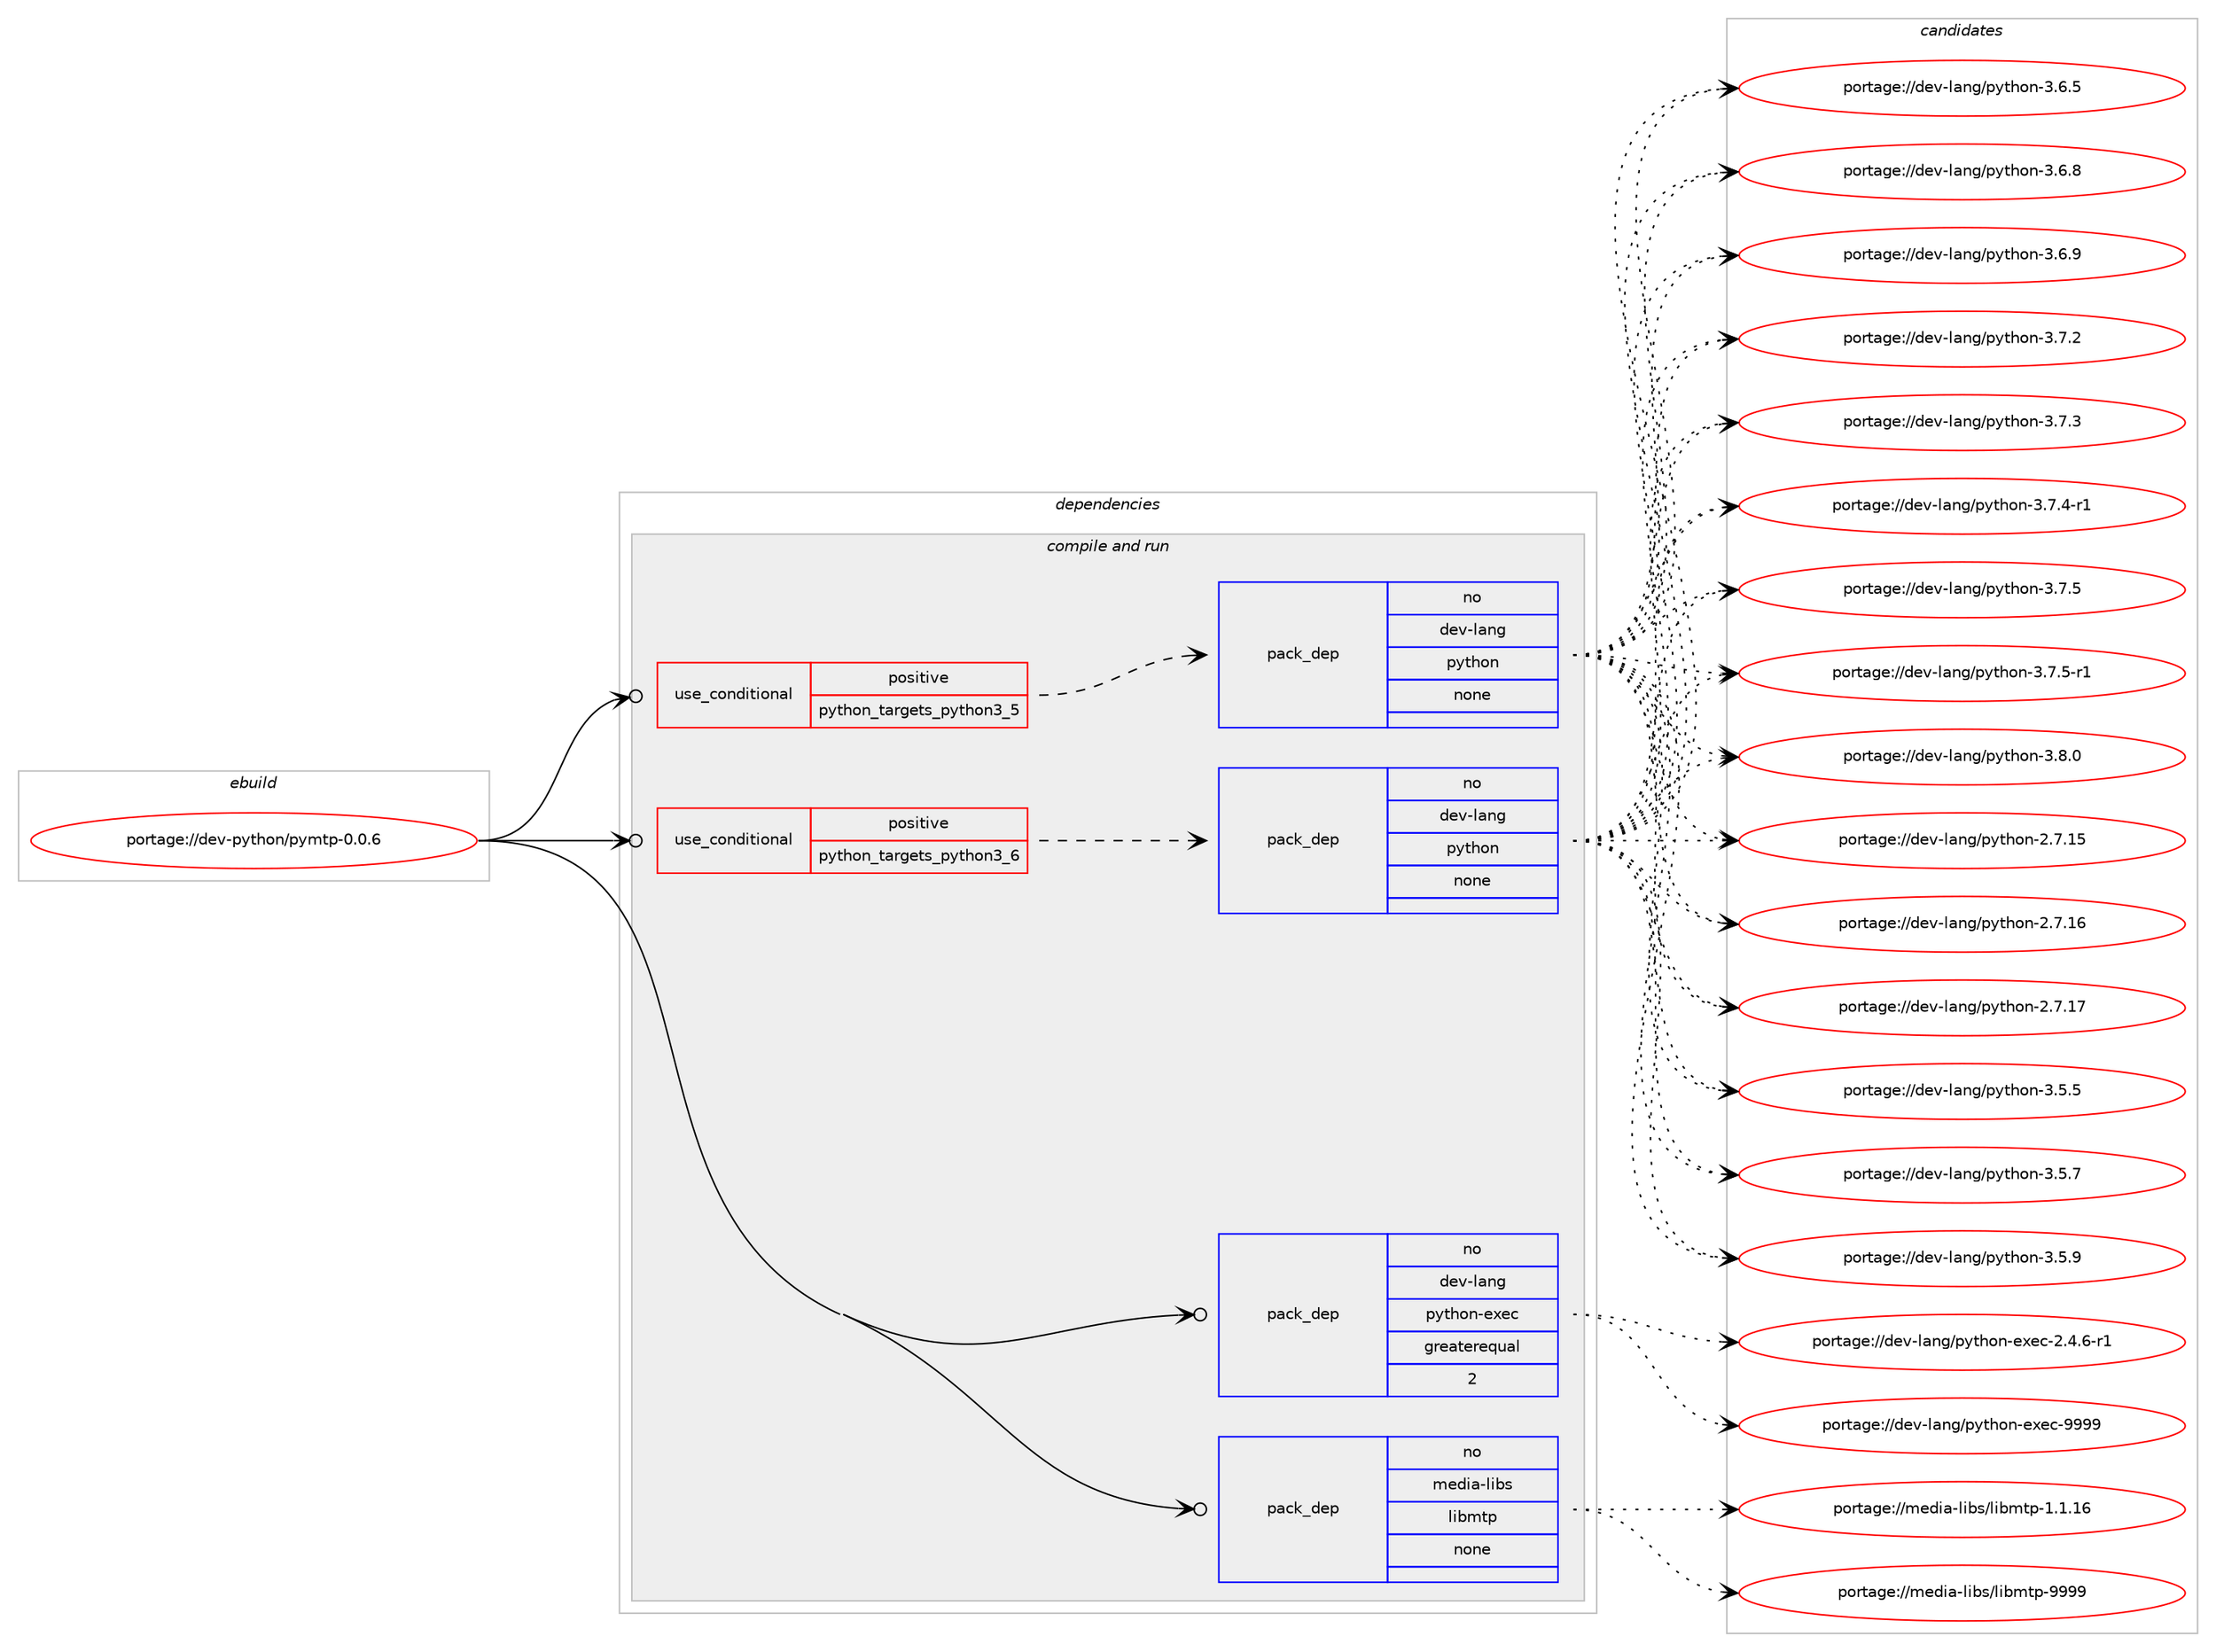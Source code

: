 digraph prolog {

# *************
# Graph options
# *************

newrank=true;
concentrate=true;
compound=true;
graph [rankdir=LR,fontname=Helvetica,fontsize=10,ranksep=1.5];#, ranksep=2.5, nodesep=0.2];
edge  [arrowhead=vee];
node  [fontname=Helvetica,fontsize=10];

# **********
# The ebuild
# **********

subgraph cluster_leftcol {
color=gray;
rank=same;
label=<<i>ebuild</i>>;
id [label="portage://dev-python/pymtp-0.0.6", color=red, width=4, href="../dev-python/pymtp-0.0.6.svg"];
}

# ****************
# The dependencies
# ****************

subgraph cluster_midcol {
color=gray;
label=<<i>dependencies</i>>;
subgraph cluster_compile {
fillcolor="#eeeeee";
style=filled;
label=<<i>compile</i>>;
}
subgraph cluster_compileandrun {
fillcolor="#eeeeee";
style=filled;
label=<<i>compile and run</i>>;
subgraph cond35590 {
dependency162071 [label=<<TABLE BORDER="0" CELLBORDER="1" CELLSPACING="0" CELLPADDING="4"><TR><TD ROWSPAN="3" CELLPADDING="10">use_conditional</TD></TR><TR><TD>positive</TD></TR><TR><TD>python_targets_python3_5</TD></TR></TABLE>>, shape=none, color=red];
subgraph pack123112 {
dependency162072 [label=<<TABLE BORDER="0" CELLBORDER="1" CELLSPACING="0" CELLPADDING="4" WIDTH="220"><TR><TD ROWSPAN="6" CELLPADDING="30">pack_dep</TD></TR><TR><TD WIDTH="110">no</TD></TR><TR><TD>dev-lang</TD></TR><TR><TD>python</TD></TR><TR><TD>none</TD></TR><TR><TD></TD></TR></TABLE>>, shape=none, color=blue];
}
dependency162071:e -> dependency162072:w [weight=20,style="dashed",arrowhead="vee"];
}
id:e -> dependency162071:w [weight=20,style="solid",arrowhead="odotvee"];
subgraph cond35591 {
dependency162073 [label=<<TABLE BORDER="0" CELLBORDER="1" CELLSPACING="0" CELLPADDING="4"><TR><TD ROWSPAN="3" CELLPADDING="10">use_conditional</TD></TR><TR><TD>positive</TD></TR><TR><TD>python_targets_python3_6</TD></TR></TABLE>>, shape=none, color=red];
subgraph pack123113 {
dependency162074 [label=<<TABLE BORDER="0" CELLBORDER="1" CELLSPACING="0" CELLPADDING="4" WIDTH="220"><TR><TD ROWSPAN="6" CELLPADDING="30">pack_dep</TD></TR><TR><TD WIDTH="110">no</TD></TR><TR><TD>dev-lang</TD></TR><TR><TD>python</TD></TR><TR><TD>none</TD></TR><TR><TD></TD></TR></TABLE>>, shape=none, color=blue];
}
dependency162073:e -> dependency162074:w [weight=20,style="dashed",arrowhead="vee"];
}
id:e -> dependency162073:w [weight=20,style="solid",arrowhead="odotvee"];
subgraph pack123114 {
dependency162075 [label=<<TABLE BORDER="0" CELLBORDER="1" CELLSPACING="0" CELLPADDING="4" WIDTH="220"><TR><TD ROWSPAN="6" CELLPADDING="30">pack_dep</TD></TR><TR><TD WIDTH="110">no</TD></TR><TR><TD>dev-lang</TD></TR><TR><TD>python-exec</TD></TR><TR><TD>greaterequal</TD></TR><TR><TD>2</TD></TR></TABLE>>, shape=none, color=blue];
}
id:e -> dependency162075:w [weight=20,style="solid",arrowhead="odotvee"];
subgraph pack123115 {
dependency162076 [label=<<TABLE BORDER="0" CELLBORDER="1" CELLSPACING="0" CELLPADDING="4" WIDTH="220"><TR><TD ROWSPAN="6" CELLPADDING="30">pack_dep</TD></TR><TR><TD WIDTH="110">no</TD></TR><TR><TD>media-libs</TD></TR><TR><TD>libmtp</TD></TR><TR><TD>none</TD></TR><TR><TD></TD></TR></TABLE>>, shape=none, color=blue];
}
id:e -> dependency162076:w [weight=20,style="solid",arrowhead="odotvee"];
}
subgraph cluster_run {
fillcolor="#eeeeee";
style=filled;
label=<<i>run</i>>;
}
}

# **************
# The candidates
# **************

subgraph cluster_choices {
rank=same;
color=gray;
label=<<i>candidates</i>>;

subgraph choice123112 {
color=black;
nodesep=1;
choiceportage10010111845108971101034711212111610411111045504655464953 [label="portage://dev-lang/python-2.7.15", color=red, width=4,href="../dev-lang/python-2.7.15.svg"];
choiceportage10010111845108971101034711212111610411111045504655464954 [label="portage://dev-lang/python-2.7.16", color=red, width=4,href="../dev-lang/python-2.7.16.svg"];
choiceportage10010111845108971101034711212111610411111045504655464955 [label="portage://dev-lang/python-2.7.17", color=red, width=4,href="../dev-lang/python-2.7.17.svg"];
choiceportage100101118451089711010347112121116104111110455146534653 [label="portage://dev-lang/python-3.5.5", color=red, width=4,href="../dev-lang/python-3.5.5.svg"];
choiceportage100101118451089711010347112121116104111110455146534655 [label="portage://dev-lang/python-3.5.7", color=red, width=4,href="../dev-lang/python-3.5.7.svg"];
choiceportage100101118451089711010347112121116104111110455146534657 [label="portage://dev-lang/python-3.5.9", color=red, width=4,href="../dev-lang/python-3.5.9.svg"];
choiceportage100101118451089711010347112121116104111110455146544653 [label="portage://dev-lang/python-3.6.5", color=red, width=4,href="../dev-lang/python-3.6.5.svg"];
choiceportage100101118451089711010347112121116104111110455146544656 [label="portage://dev-lang/python-3.6.8", color=red, width=4,href="../dev-lang/python-3.6.8.svg"];
choiceportage100101118451089711010347112121116104111110455146544657 [label="portage://dev-lang/python-3.6.9", color=red, width=4,href="../dev-lang/python-3.6.9.svg"];
choiceportage100101118451089711010347112121116104111110455146554650 [label="portage://dev-lang/python-3.7.2", color=red, width=4,href="../dev-lang/python-3.7.2.svg"];
choiceportage100101118451089711010347112121116104111110455146554651 [label="portage://dev-lang/python-3.7.3", color=red, width=4,href="../dev-lang/python-3.7.3.svg"];
choiceportage1001011184510897110103471121211161041111104551465546524511449 [label="portage://dev-lang/python-3.7.4-r1", color=red, width=4,href="../dev-lang/python-3.7.4-r1.svg"];
choiceportage100101118451089711010347112121116104111110455146554653 [label="portage://dev-lang/python-3.7.5", color=red, width=4,href="../dev-lang/python-3.7.5.svg"];
choiceportage1001011184510897110103471121211161041111104551465546534511449 [label="portage://dev-lang/python-3.7.5-r1", color=red, width=4,href="../dev-lang/python-3.7.5-r1.svg"];
choiceportage100101118451089711010347112121116104111110455146564648 [label="portage://dev-lang/python-3.8.0", color=red, width=4,href="../dev-lang/python-3.8.0.svg"];
dependency162072:e -> choiceportage10010111845108971101034711212111610411111045504655464953:w [style=dotted,weight="100"];
dependency162072:e -> choiceportage10010111845108971101034711212111610411111045504655464954:w [style=dotted,weight="100"];
dependency162072:e -> choiceportage10010111845108971101034711212111610411111045504655464955:w [style=dotted,weight="100"];
dependency162072:e -> choiceportage100101118451089711010347112121116104111110455146534653:w [style=dotted,weight="100"];
dependency162072:e -> choiceportage100101118451089711010347112121116104111110455146534655:w [style=dotted,weight="100"];
dependency162072:e -> choiceportage100101118451089711010347112121116104111110455146534657:w [style=dotted,weight="100"];
dependency162072:e -> choiceportage100101118451089711010347112121116104111110455146544653:w [style=dotted,weight="100"];
dependency162072:e -> choiceportage100101118451089711010347112121116104111110455146544656:w [style=dotted,weight="100"];
dependency162072:e -> choiceportage100101118451089711010347112121116104111110455146544657:w [style=dotted,weight="100"];
dependency162072:e -> choiceportage100101118451089711010347112121116104111110455146554650:w [style=dotted,weight="100"];
dependency162072:e -> choiceportage100101118451089711010347112121116104111110455146554651:w [style=dotted,weight="100"];
dependency162072:e -> choiceportage1001011184510897110103471121211161041111104551465546524511449:w [style=dotted,weight="100"];
dependency162072:e -> choiceportage100101118451089711010347112121116104111110455146554653:w [style=dotted,weight="100"];
dependency162072:e -> choiceportage1001011184510897110103471121211161041111104551465546534511449:w [style=dotted,weight="100"];
dependency162072:e -> choiceportage100101118451089711010347112121116104111110455146564648:w [style=dotted,weight="100"];
}
subgraph choice123113 {
color=black;
nodesep=1;
choiceportage10010111845108971101034711212111610411111045504655464953 [label="portage://dev-lang/python-2.7.15", color=red, width=4,href="../dev-lang/python-2.7.15.svg"];
choiceportage10010111845108971101034711212111610411111045504655464954 [label="portage://dev-lang/python-2.7.16", color=red, width=4,href="../dev-lang/python-2.7.16.svg"];
choiceportage10010111845108971101034711212111610411111045504655464955 [label="portage://dev-lang/python-2.7.17", color=red, width=4,href="../dev-lang/python-2.7.17.svg"];
choiceportage100101118451089711010347112121116104111110455146534653 [label="portage://dev-lang/python-3.5.5", color=red, width=4,href="../dev-lang/python-3.5.5.svg"];
choiceportage100101118451089711010347112121116104111110455146534655 [label="portage://dev-lang/python-3.5.7", color=red, width=4,href="../dev-lang/python-3.5.7.svg"];
choiceportage100101118451089711010347112121116104111110455146534657 [label="portage://dev-lang/python-3.5.9", color=red, width=4,href="../dev-lang/python-3.5.9.svg"];
choiceportage100101118451089711010347112121116104111110455146544653 [label="portage://dev-lang/python-3.6.5", color=red, width=4,href="../dev-lang/python-3.6.5.svg"];
choiceportage100101118451089711010347112121116104111110455146544656 [label="portage://dev-lang/python-3.6.8", color=red, width=4,href="../dev-lang/python-3.6.8.svg"];
choiceportage100101118451089711010347112121116104111110455146544657 [label="portage://dev-lang/python-3.6.9", color=red, width=4,href="../dev-lang/python-3.6.9.svg"];
choiceportage100101118451089711010347112121116104111110455146554650 [label="portage://dev-lang/python-3.7.2", color=red, width=4,href="../dev-lang/python-3.7.2.svg"];
choiceportage100101118451089711010347112121116104111110455146554651 [label="portage://dev-lang/python-3.7.3", color=red, width=4,href="../dev-lang/python-3.7.3.svg"];
choiceportage1001011184510897110103471121211161041111104551465546524511449 [label="portage://dev-lang/python-3.7.4-r1", color=red, width=4,href="../dev-lang/python-3.7.4-r1.svg"];
choiceportage100101118451089711010347112121116104111110455146554653 [label="portage://dev-lang/python-3.7.5", color=red, width=4,href="../dev-lang/python-3.7.5.svg"];
choiceportage1001011184510897110103471121211161041111104551465546534511449 [label="portage://dev-lang/python-3.7.5-r1", color=red, width=4,href="../dev-lang/python-3.7.5-r1.svg"];
choiceportage100101118451089711010347112121116104111110455146564648 [label="portage://dev-lang/python-3.8.0", color=red, width=4,href="../dev-lang/python-3.8.0.svg"];
dependency162074:e -> choiceportage10010111845108971101034711212111610411111045504655464953:w [style=dotted,weight="100"];
dependency162074:e -> choiceportage10010111845108971101034711212111610411111045504655464954:w [style=dotted,weight="100"];
dependency162074:e -> choiceportage10010111845108971101034711212111610411111045504655464955:w [style=dotted,weight="100"];
dependency162074:e -> choiceportage100101118451089711010347112121116104111110455146534653:w [style=dotted,weight="100"];
dependency162074:e -> choiceportage100101118451089711010347112121116104111110455146534655:w [style=dotted,weight="100"];
dependency162074:e -> choiceportage100101118451089711010347112121116104111110455146534657:w [style=dotted,weight="100"];
dependency162074:e -> choiceportage100101118451089711010347112121116104111110455146544653:w [style=dotted,weight="100"];
dependency162074:e -> choiceportage100101118451089711010347112121116104111110455146544656:w [style=dotted,weight="100"];
dependency162074:e -> choiceportage100101118451089711010347112121116104111110455146544657:w [style=dotted,weight="100"];
dependency162074:e -> choiceportage100101118451089711010347112121116104111110455146554650:w [style=dotted,weight="100"];
dependency162074:e -> choiceportage100101118451089711010347112121116104111110455146554651:w [style=dotted,weight="100"];
dependency162074:e -> choiceportage1001011184510897110103471121211161041111104551465546524511449:w [style=dotted,weight="100"];
dependency162074:e -> choiceportage100101118451089711010347112121116104111110455146554653:w [style=dotted,weight="100"];
dependency162074:e -> choiceportage1001011184510897110103471121211161041111104551465546534511449:w [style=dotted,weight="100"];
dependency162074:e -> choiceportage100101118451089711010347112121116104111110455146564648:w [style=dotted,weight="100"];
}
subgraph choice123114 {
color=black;
nodesep=1;
choiceportage10010111845108971101034711212111610411111045101120101994550465246544511449 [label="portage://dev-lang/python-exec-2.4.6-r1", color=red, width=4,href="../dev-lang/python-exec-2.4.6-r1.svg"];
choiceportage10010111845108971101034711212111610411111045101120101994557575757 [label="portage://dev-lang/python-exec-9999", color=red, width=4,href="../dev-lang/python-exec-9999.svg"];
dependency162075:e -> choiceportage10010111845108971101034711212111610411111045101120101994550465246544511449:w [style=dotted,weight="100"];
dependency162075:e -> choiceportage10010111845108971101034711212111610411111045101120101994557575757:w [style=dotted,weight="100"];
}
subgraph choice123115 {
color=black;
nodesep=1;
choiceportage109101100105974510810598115471081059810911611245494649464954 [label="portage://media-libs/libmtp-1.1.16", color=red, width=4,href="../media-libs/libmtp-1.1.16.svg"];
choiceportage10910110010597451081059811547108105981091161124557575757 [label="portage://media-libs/libmtp-9999", color=red, width=4,href="../media-libs/libmtp-9999.svg"];
dependency162076:e -> choiceportage109101100105974510810598115471081059810911611245494649464954:w [style=dotted,weight="100"];
dependency162076:e -> choiceportage10910110010597451081059811547108105981091161124557575757:w [style=dotted,weight="100"];
}
}

}
